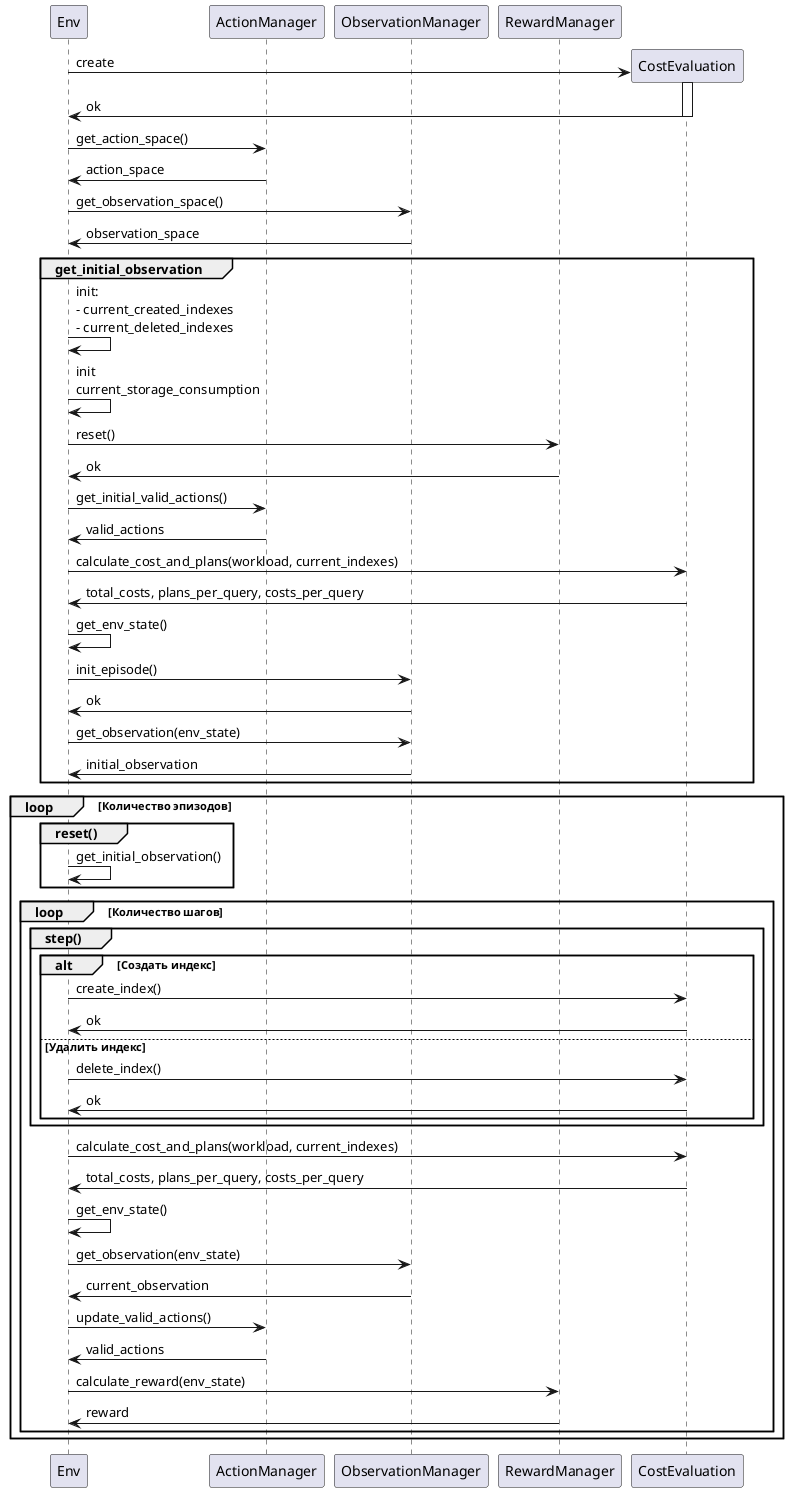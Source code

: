 @startuml
'https://plantuml.com/sequence-diagram

skinparam responseMessageBelowArrow true

participant Env
participant ActionManager
participant ObservationManager
participant RewardManager

create CostEvaluation
Env -> CostEvaluation : create
activate CostEvaluation
CostEvaluation -> Env : ok
deactivate CostEvaluation

Env -> ActionManager : get_action_space()
ActionManager -> Env : action_space

Env -> ObservationManager : get_observation_space()
ObservationManager -> Env : observation_space


group get_initial_observation
    Env -> Env : init:\n- current_created_indexes\n- current_deleted_indexes
    Env -> Env : init\ncurrent_storage_consumption

    Env -> RewardManager : reset()
    RewardManager -> Env : ok

    Env -> ActionManager : get_initial_valid_actions()
    ActionManager -> Env : valid_actions

    Env -> CostEvaluation : calculate_cost_and_plans(workload, current_indexes)
    CostEvaluation -> Env : total_costs, plans_per_query, costs_per_query

    Env -> Env : get_env_state()

    Env -> ObservationManager : init_episode()
    ObservationManager -> Env : ok

    Env -> ObservationManager : get_observation(env_state)
    ObservationManager -> Env : initial_observation
end

loop Количество эпизодов
    group reset()
        Env -> Env : get_initial_observation()
    end

    loop Количество шагов
        group step()
            alt Создать индекс
                Env -> CostEvaluation : create_index()
                CostEvaluation -> Env : ok
            else Удалить индекс
                Env -> CostEvaluation : delete_index()
                CostEvaluation -> Env : ok
            end
        end

        Env -> CostEvaluation : calculate_cost_and_plans(workload, current_indexes)
        CostEvaluation -> Env : total_costs, plans_per_query, costs_per_query

        Env -> Env : get_env_state()

        Env -> ObservationManager : get_observation(env_state)
        ObservationManager -> Env : current_observation

        Env -> ActionManager : update_valid_actions()
        ActionManager -> Env : valid_actions

        Env -> RewardManager : calculate_reward(env_state)
        RewardManager -> Env : reward
    end
end

@enduml